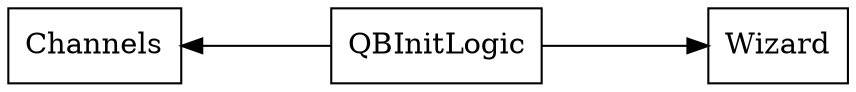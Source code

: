 digraph InitLogic {
    node [URL="controlFlow/\N.html" shape=box]
    graph [layout="circo"]
    InitLogic [label="QBInitLogic" URL="\N.html" root=true]

    InitLogic -> Wizard
    InitLogic -> Channels
}
